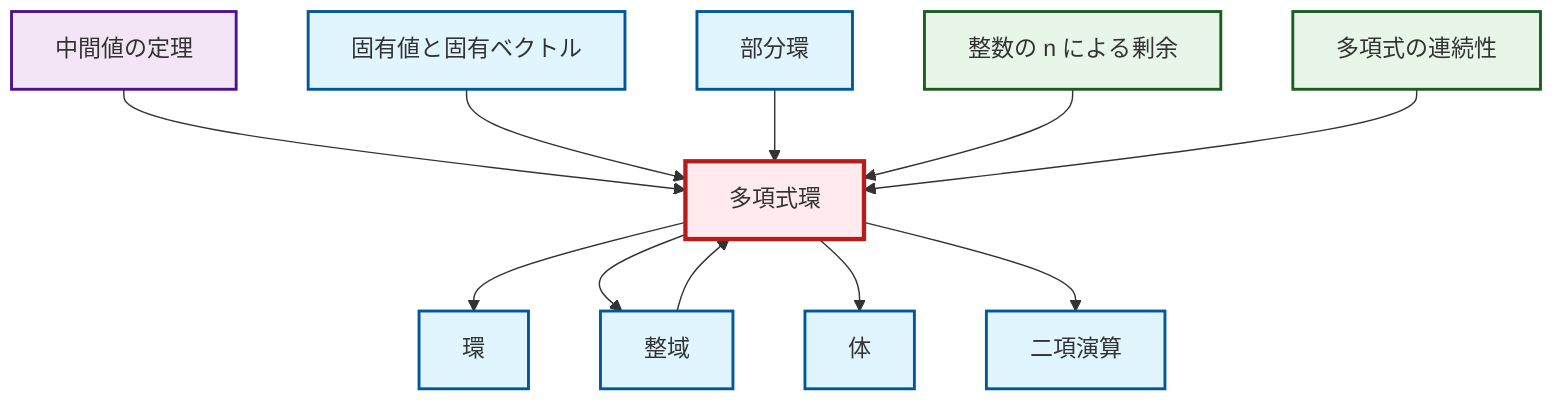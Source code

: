 graph TD
    classDef definition fill:#e1f5fe,stroke:#01579b,stroke-width:2px
    classDef theorem fill:#f3e5f5,stroke:#4a148c,stroke-width:2px
    classDef axiom fill:#fff3e0,stroke:#e65100,stroke-width:2px
    classDef example fill:#e8f5e9,stroke:#1b5e20,stroke-width:2px
    classDef current fill:#ffebee,stroke:#b71c1c,stroke-width:3px
    ex-quotient-integers-mod-n["整数の n による剰余"]:::example
    def-subring["部分環"]:::definition
    def-field["体"]:::definition
    def-binary-operation["二項演算"]:::definition
    thm-intermediate-value["中間値の定理"]:::theorem
    def-eigenvalue-eigenvector["固有値と固有ベクトル"]:::definition
    def-ring["環"]:::definition
    ex-polynomial-continuity["多項式の連続性"]:::example
    def-integral-domain["整域"]:::definition
    def-polynomial-ring["多項式環"]:::definition
    thm-intermediate-value --> def-polynomial-ring
    def-polynomial-ring --> def-ring
    def-eigenvalue-eigenvector --> def-polynomial-ring
    def-subring --> def-polynomial-ring
    def-integral-domain --> def-polynomial-ring
    def-polynomial-ring --> def-integral-domain
    ex-quotient-integers-mod-n --> def-polynomial-ring
    ex-polynomial-continuity --> def-polynomial-ring
    def-polynomial-ring --> def-field
    def-polynomial-ring --> def-binary-operation
    class def-polynomial-ring current